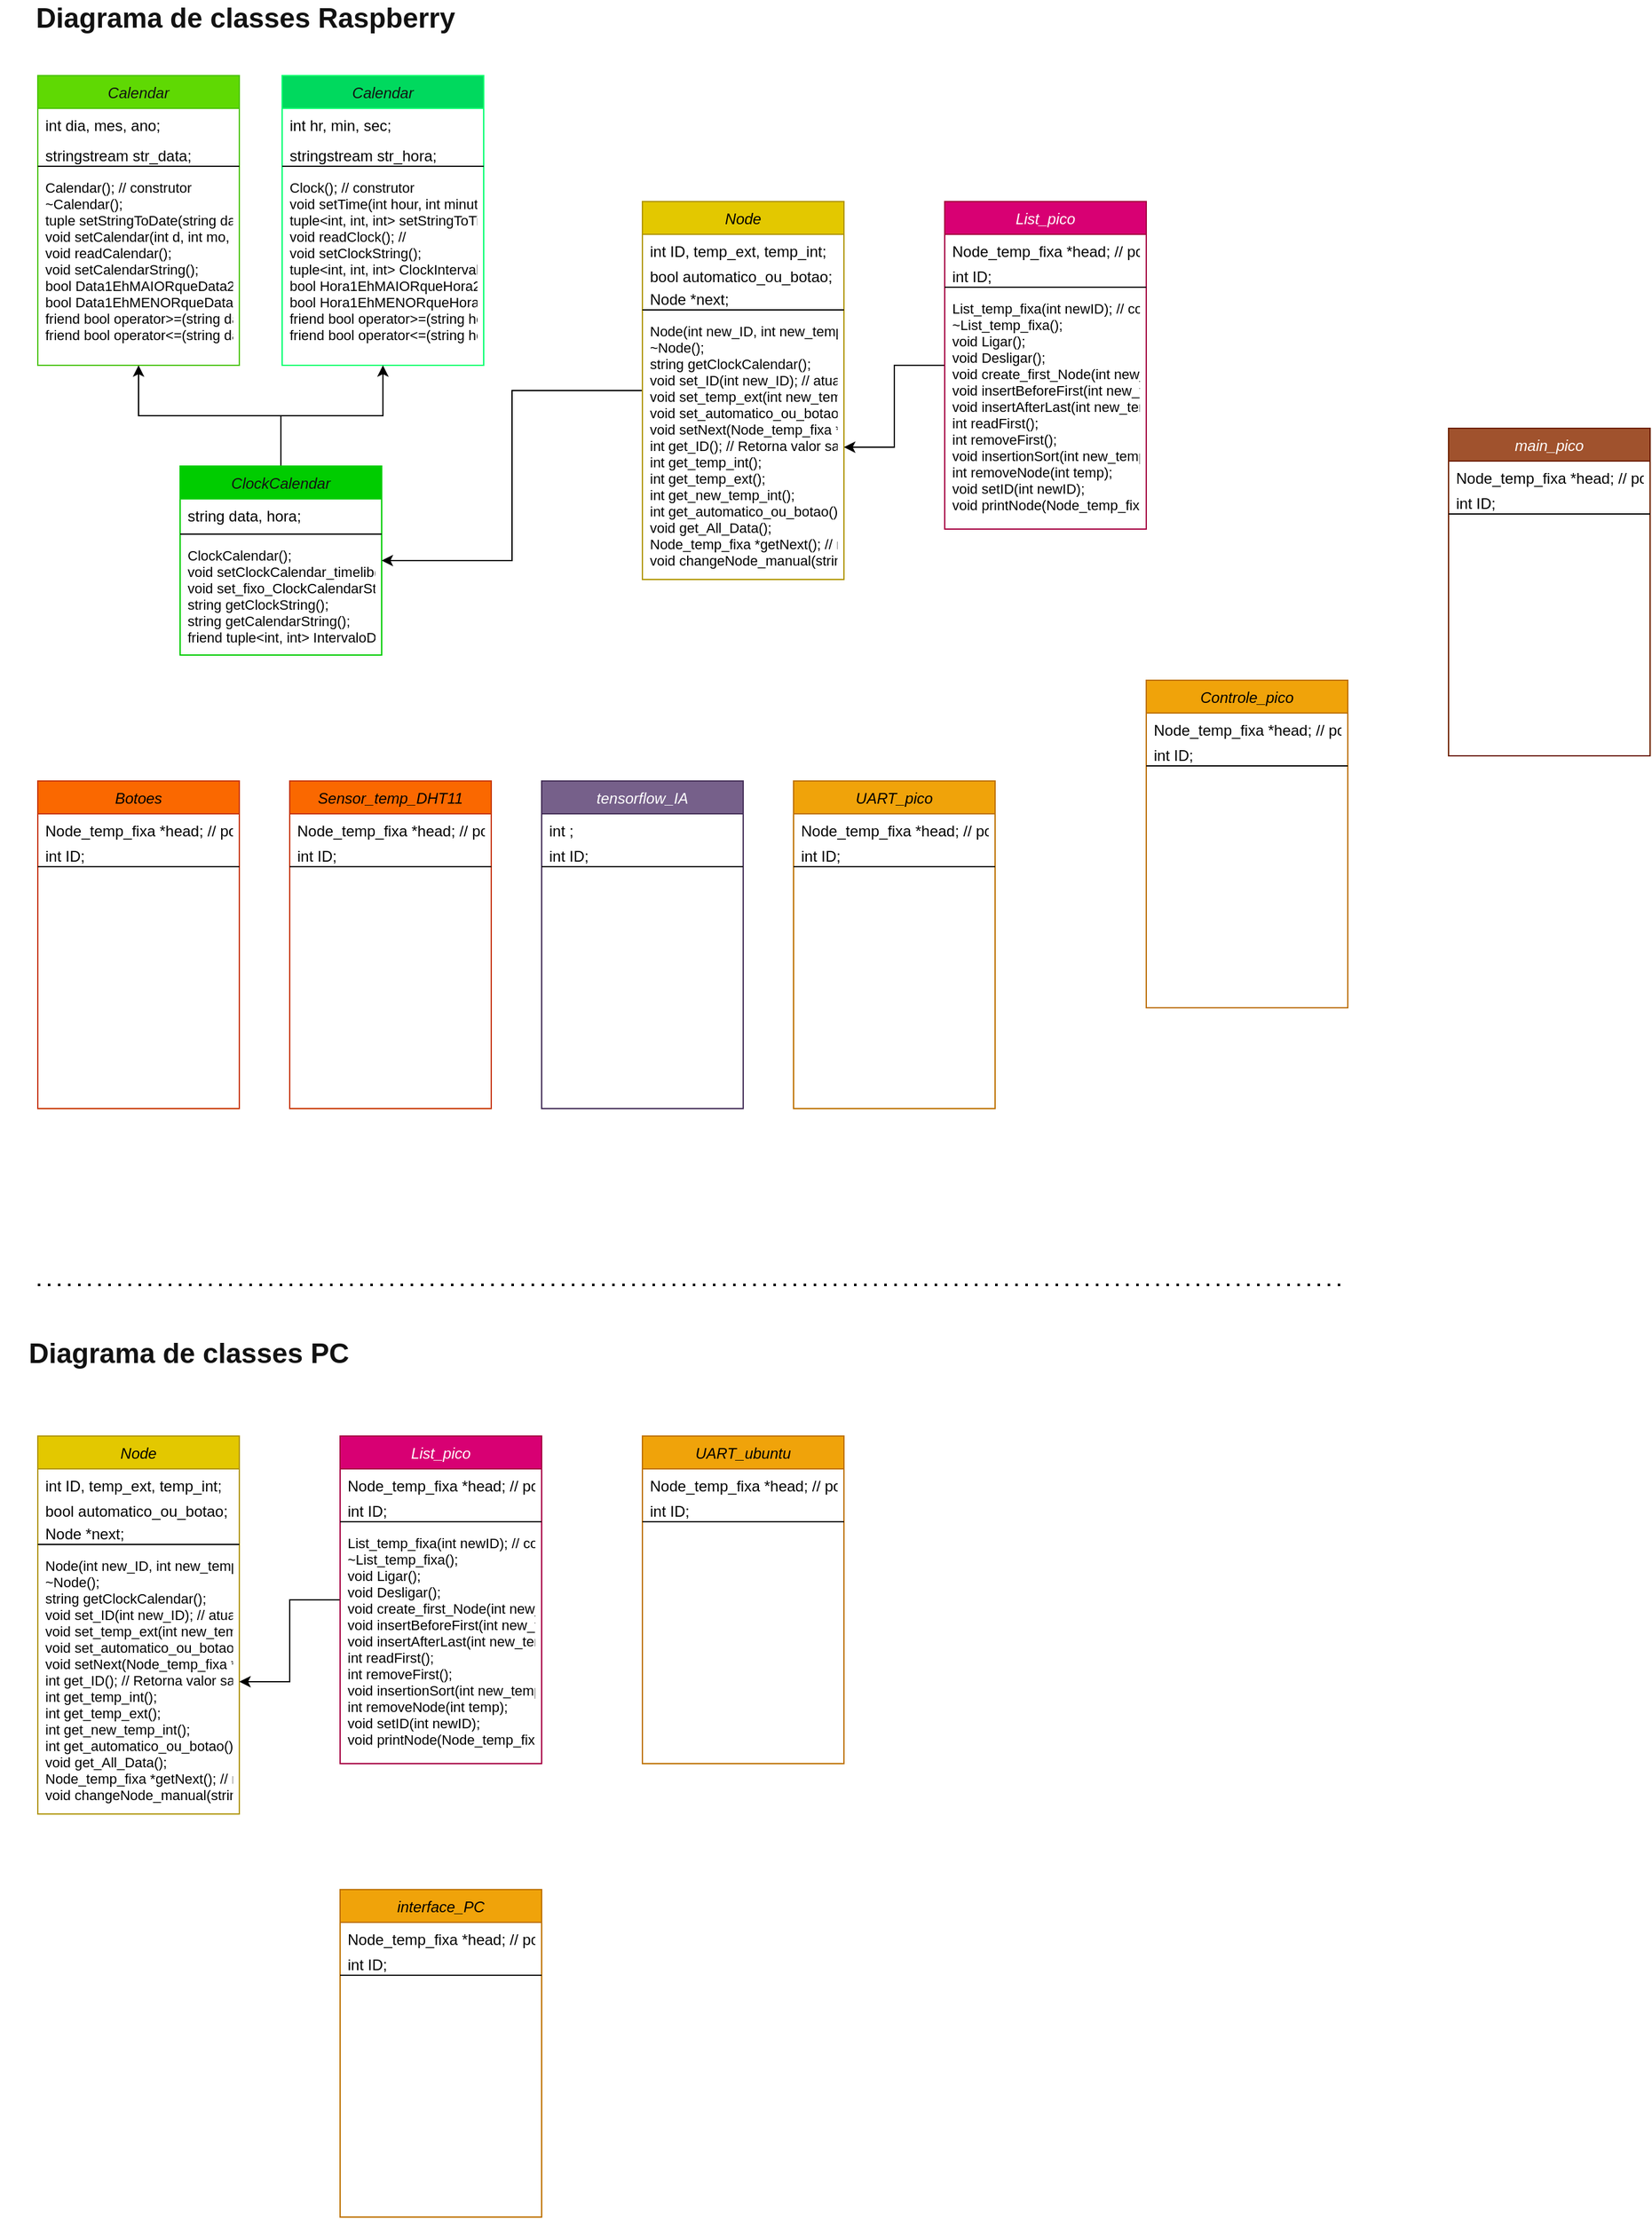 <mxfile version="17.1.0" type="device"><diagram id="C5RBs43oDa-KdzZeNtuy" name="Page-1"><mxGraphModel dx="1961" dy="556" grid="1" gridSize="10" guides="1" tooltips="1" connect="1" arrows="1" fold="1" page="1" pageScale="1" pageWidth="827" pageHeight="1169" math="0" shadow="0"><root><mxCell id="WIyWlLk6GJQsqaUBKTNV-0"/><mxCell id="WIyWlLk6GJQsqaUBKTNV-1" parent="WIyWlLk6GJQsqaUBKTNV-0"/><mxCell id="zkfFHV4jXpPFQw0GAbJ--0" value="Calendar" style="swimlane;fontStyle=2;align=center;verticalAlign=top;childLayout=stackLayout;horizontal=1;startSize=26;horizontalStack=0;resizeParent=1;resizeLast=0;collapsible=1;marginBottom=0;rounded=0;shadow=0;strokeWidth=1;fillColor=#5FD903;strokeColor=#4BC400;fontColor=#121212;" parent="WIyWlLk6GJQsqaUBKTNV-1" vertex="1"><mxGeometry x="-680" y="80" width="160" height="230" as="geometry"><mxRectangle x="230" y="140" width="160" height="26" as="alternateBounds"/></mxGeometry></mxCell><mxCell id="zkfFHV4jXpPFQw0GAbJ--1" value="int dia, mes, ano;" style="text;align=left;verticalAlign=top;spacingLeft=4;spacingRight=4;overflow=hidden;rotatable=0;points=[[0,0.5],[1,0.5]];portConstraint=eastwest;" parent="zkfFHV4jXpPFQw0GAbJ--0" vertex="1"><mxGeometry y="26" width="160" height="24" as="geometry"/></mxCell><mxCell id="zkfFHV4jXpPFQw0GAbJ--2" value="stringstream str_data;" style="text;align=left;verticalAlign=top;spacingLeft=4;spacingRight=4;overflow=hidden;rotatable=0;points=[[0,0.5],[1,0.5]];portConstraint=eastwest;rounded=0;shadow=0;html=0;" parent="zkfFHV4jXpPFQw0GAbJ--0" vertex="1"><mxGeometry y="50" width="160" height="18" as="geometry"/></mxCell><mxCell id="zkfFHV4jXpPFQw0GAbJ--4" value="" style="line;html=1;strokeWidth=1;align=left;verticalAlign=middle;spacingTop=-1;spacingLeft=3;spacingRight=3;rotatable=0;labelPosition=right;points=[];portConstraint=eastwest;" parent="zkfFHV4jXpPFQw0GAbJ--0" vertex="1"><mxGeometry y="68" width="160" height="8" as="geometry"/></mxCell><mxCell id="zkfFHV4jXpPFQw0GAbJ--5" value="Calendar(); // construtor&#xA;~Calendar();&#xA;tuple setStringToDate(string date_buffer);&#xA;void setCalendar(int d, int mo, int a);&#xA;void readCalendar();&#xA;void setCalendarString();&#xA;bool Data1EhMAIORqueData2(string data1, string data2);&#xA;bool Data1EhMENORqueData2(string data1, string data2);&#xA;friend bool operator&gt;=(string data1, string data2);&#xA;friend bool operator&lt;=(string data1, string data2);&#xA;" style="text;align=left;verticalAlign=top;spacingLeft=4;spacingRight=4;overflow=hidden;rotatable=0;points=[[0,0.5],[1,0.5]];portConstraint=eastwest;fontSize=11;" parent="zkfFHV4jXpPFQw0GAbJ--0" vertex="1"><mxGeometry y="76" width="160" height="144" as="geometry"/></mxCell><mxCell id="kfHgy9QzQU2kUfcOR6GS-4" value="Calendar" style="swimlane;fontStyle=2;align=center;verticalAlign=top;childLayout=stackLayout;horizontal=1;startSize=26;horizontalStack=0;resizeParent=1;resizeLast=0;collapsible=1;marginBottom=0;rounded=0;shadow=0;strokeWidth=1;fillColor=#00D95E;strokeColor=#00FF6E;fontColor=#121212;" vertex="1" parent="WIyWlLk6GJQsqaUBKTNV-1"><mxGeometry x="-486" y="80" width="160" height="230" as="geometry"><mxRectangle x="414" y="50" width="160" height="26" as="alternateBounds"/></mxGeometry></mxCell><mxCell id="kfHgy9QzQU2kUfcOR6GS-5" value="int hr, min, sec;" style="text;align=left;verticalAlign=top;spacingLeft=4;spacingRight=4;overflow=hidden;rotatable=0;points=[[0,0.5],[1,0.5]];portConstraint=eastwest;" vertex="1" parent="kfHgy9QzQU2kUfcOR6GS-4"><mxGeometry y="26" width="160" height="24" as="geometry"/></mxCell><mxCell id="kfHgy9QzQU2kUfcOR6GS-6" value="stringstream str_hora;" style="text;align=left;verticalAlign=top;spacingLeft=4;spacingRight=4;overflow=hidden;rotatable=0;points=[[0,0.5],[1,0.5]];portConstraint=eastwest;rounded=0;shadow=0;html=0;" vertex="1" parent="kfHgy9QzQU2kUfcOR6GS-4"><mxGeometry y="50" width="160" height="18" as="geometry"/></mxCell><mxCell id="kfHgy9QzQU2kUfcOR6GS-7" value="" style="line;html=1;strokeWidth=1;align=left;verticalAlign=middle;spacingTop=-1;spacingLeft=3;spacingRight=3;rotatable=0;labelPosition=right;points=[];portConstraint=eastwest;" vertex="1" parent="kfHgy9QzQU2kUfcOR6GS-4"><mxGeometry y="68" width="160" height="8" as="geometry"/></mxCell><mxCell id="kfHgy9QzQU2kUfcOR6GS-8" value="Clock(); // construtor&#xA;void setTime(int hour, int minute, int second);&#xA;tuple&lt;int, int, int&gt; setStringToTime(string hour_buffer, bool pm);&#xA;void readClock(); //&#xA;void setClockString();&#xA;tuple&lt;int, int, int&gt; ClockInterval(string h1, string h2);&#xA;bool Hora1EhMAIORqueHora2(string hora1, string hora2);&#xA;bool Hora1EhMENORqueHora2(string hora1, string hora2);&#xA;friend bool operator&gt;=(string hora1, string hora2);&#xA;friend bool operator&lt;=(string hora1, string hora2);" style="text;align=left;verticalAlign=top;spacingLeft=4;spacingRight=4;overflow=hidden;rotatable=0;points=[[0,0.5],[1,0.5]];portConstraint=eastwest;fontSize=11;" vertex="1" parent="kfHgy9QzQU2kUfcOR6GS-4"><mxGeometry y="76" width="160" height="144" as="geometry"/></mxCell><mxCell id="kfHgy9QzQU2kUfcOR6GS-57" style="edgeStyle=orthogonalEdgeStyle;rounded=0;orthogonalLoop=1;jettySize=auto;html=1;entryX=0.5;entryY=1;entryDx=0;entryDy=0;fontSize=11;fontColor=#121212;" edge="1" parent="WIyWlLk6GJQsqaUBKTNV-1" source="kfHgy9QzQU2kUfcOR6GS-9" target="kfHgy9QzQU2kUfcOR6GS-4"><mxGeometry relative="1" as="geometry"/></mxCell><mxCell id="kfHgy9QzQU2kUfcOR6GS-58" style="edgeStyle=orthogonalEdgeStyle;rounded=0;orthogonalLoop=1;jettySize=auto;html=1;entryX=0.5;entryY=1;entryDx=0;entryDy=0;fontSize=11;fontColor=#121212;" edge="1" parent="WIyWlLk6GJQsqaUBKTNV-1" source="kfHgy9QzQU2kUfcOR6GS-9" target="zkfFHV4jXpPFQw0GAbJ--0"><mxGeometry relative="1" as="geometry"/></mxCell><mxCell id="kfHgy9QzQU2kUfcOR6GS-9" value="ClockCalendar" style="swimlane;fontStyle=2;align=center;verticalAlign=top;childLayout=stackLayout;horizontal=1;startSize=26;horizontalStack=0;resizeParent=1;resizeLast=0;collapsible=1;marginBottom=0;rounded=0;shadow=0;strokeWidth=1;fillColor=#00CC00;strokeColor=#00CC00;fontColor=#121212;" vertex="1" parent="WIyWlLk6GJQsqaUBKTNV-1"><mxGeometry x="-567" y="390" width="160" height="150" as="geometry"><mxRectangle x="333" y="360" width="160" height="26" as="alternateBounds"/></mxGeometry></mxCell><mxCell id="kfHgy9QzQU2kUfcOR6GS-10" value="string data, hora;" style="text;align=left;verticalAlign=top;spacingLeft=4;spacingRight=4;overflow=hidden;rotatable=0;points=[[0,0.5],[1,0.5]];portConstraint=eastwest;" vertex="1" parent="kfHgy9QzQU2kUfcOR6GS-9"><mxGeometry y="26" width="160" height="24" as="geometry"/></mxCell><mxCell id="kfHgy9QzQU2kUfcOR6GS-12" value="" style="line;html=1;strokeWidth=1;align=left;verticalAlign=middle;spacingTop=-1;spacingLeft=3;spacingRight=3;rotatable=0;labelPosition=right;points=[];portConstraint=eastwest;" vertex="1" parent="kfHgy9QzQU2kUfcOR6GS-9"><mxGeometry y="50" width="160" height="8" as="geometry"/></mxCell><mxCell id="kfHgy9QzQU2kUfcOR6GS-13" value="ClockCalendar();&#xA;void setClockCalendar_timelib();&#xA;void set_fixo_ClockCalendarString();&#xA;string getClockString();&#xA;string getCalendarString();&#xA;friend tuple&lt;int, int&gt; IntervaloData_emhoras(string data1, string data2, string hora1, string hora2);" style="text;align=left;verticalAlign=top;spacingLeft=4;spacingRight=4;overflow=hidden;rotatable=0;points=[[0,0.5],[1,0.5]];portConstraint=eastwest;fontSize=11;" vertex="1" parent="kfHgy9QzQU2kUfcOR6GS-9"><mxGeometry y="58" width="160" height="92" as="geometry"/></mxCell><mxCell id="kfHgy9QzQU2kUfcOR6GS-60" style="edgeStyle=orthogonalEdgeStyle;rounded=0;orthogonalLoop=1;jettySize=auto;html=1;entryX=1;entryY=0.5;entryDx=0;entryDy=0;fontSize=11;fontColor=#121212;" edge="1" parent="WIyWlLk6GJQsqaUBKTNV-1" source="kfHgy9QzQU2kUfcOR6GS-18" target="kfHgy9QzQU2kUfcOR6GS-9"><mxGeometry relative="1" as="geometry"/></mxCell><mxCell id="kfHgy9QzQU2kUfcOR6GS-18" value="Node" style="swimlane;fontStyle=2;align=center;verticalAlign=top;childLayout=stackLayout;horizontal=1;startSize=26;horizontalStack=0;resizeParent=1;resizeLast=0;collapsible=1;marginBottom=0;rounded=0;shadow=0;strokeWidth=1;fillColor=#e3c800;strokeColor=#B09500;fontColor=#000000;" vertex="1" parent="WIyWlLk6GJQsqaUBKTNV-1"><mxGeometry x="-200" y="180" width="160" height="300" as="geometry"><mxRectangle x="230" y="140" width="160" height="26" as="alternateBounds"/></mxGeometry></mxCell><mxCell id="kfHgy9QzQU2kUfcOR6GS-19" value="int ID, temp_ext, temp_int;" style="text;align=left;verticalAlign=top;spacingLeft=4;spacingRight=4;overflow=hidden;rotatable=0;points=[[0,0.5],[1,0.5]];portConstraint=eastwest;" vertex="1" parent="kfHgy9QzQU2kUfcOR6GS-18"><mxGeometry y="26" width="160" height="20" as="geometry"/></mxCell><mxCell id="kfHgy9QzQU2kUfcOR6GS-20" value="bool automatico_ou_botao;" style="text;align=left;verticalAlign=top;spacingLeft=4;spacingRight=4;overflow=hidden;rotatable=0;points=[[0,0.5],[1,0.5]];portConstraint=eastwest;rounded=0;shadow=0;html=0;" vertex="1" parent="kfHgy9QzQU2kUfcOR6GS-18"><mxGeometry y="46" width="160" height="18" as="geometry"/></mxCell><mxCell id="kfHgy9QzQU2kUfcOR6GS-23" value="Node *next;" style="text;align=left;verticalAlign=top;spacingLeft=4;spacingRight=4;overflow=hidden;rotatable=0;points=[[0,0.5],[1,0.5]];portConstraint=eastwest;rounded=0;shadow=0;html=0;" vertex="1" parent="kfHgy9QzQU2kUfcOR6GS-18"><mxGeometry y="64" width="160" height="18" as="geometry"/></mxCell><mxCell id="kfHgy9QzQU2kUfcOR6GS-21" value="" style="line;html=1;strokeWidth=1;align=left;verticalAlign=middle;spacingTop=-1;spacingLeft=3;spacingRight=3;rotatable=0;labelPosition=right;points=[];portConstraint=eastwest;" vertex="1" parent="kfHgy9QzQU2kUfcOR6GS-18"><mxGeometry y="82" width="160" height="8" as="geometry"/></mxCell><mxCell id="kfHgy9QzQU2kUfcOR6GS-22" value="Node(int new_ID, int new_temp, bool new_automatico_ou_botao, Node_temp_fixa *nxt); // construtor do Nodo&#xA;~Node();&#xA;string getClockCalendar();&#xA;void set_ID(int new_ID); // atualiza ID do Nodo&#xA;void set_temp_ext(int new_temp);&#xA;void set_automatico_ou_botao(bool new_automatico_ou_botao);&#xA;void setNext(Node_temp_fixa *nxt); // atualiza ponteiro&#xA;int get_ID(); // Retorna valor salvo no Nodo&#xA;int get_temp_int();&#xA;int get_temp_ext();&#xA;int get_new_temp_int();&#xA;int get_automatico_ou_botao(); // acionamento pelo tensorflow ou botao&#xA;void get_All_Data();&#xA;Node_temp_fixa *getNext(); // retorna valor do ponteiro&#xA;void changeNode_manual(string new_data, string new_hr, int new_ID, int new_temp_int, bool new_automatico_ou_botao, Node_temp_fixa *nxt);&#xA;" style="text;align=left;verticalAlign=top;spacingLeft=4;spacingRight=4;overflow=hidden;rotatable=0;points=[[0,0.5],[1,0.5]];portConstraint=eastwest;fontSize=11;" vertex="1" parent="kfHgy9QzQU2kUfcOR6GS-18"><mxGeometry y="90" width="160" height="210" as="geometry"/></mxCell><mxCell id="kfHgy9QzQU2kUfcOR6GS-61" value="" style="edgeStyle=orthogonalEdgeStyle;rounded=0;orthogonalLoop=1;jettySize=auto;html=1;fontSize=11;fontColor=#121212;" edge="1" parent="WIyWlLk6GJQsqaUBKTNV-1" source="kfHgy9QzQU2kUfcOR6GS-24" target="kfHgy9QzQU2kUfcOR6GS-22"><mxGeometry relative="1" as="geometry"/></mxCell><mxCell id="kfHgy9QzQU2kUfcOR6GS-24" value="List_pico" style="swimlane;fontStyle=2;align=center;verticalAlign=top;childLayout=stackLayout;horizontal=1;startSize=26;horizontalStack=0;resizeParent=1;resizeLast=0;collapsible=1;marginBottom=0;rounded=0;shadow=0;strokeWidth=1;fillColor=#d80073;strokeColor=#A50040;fontColor=#ffffff;" vertex="1" parent="WIyWlLk6GJQsqaUBKTNV-1"><mxGeometry x="40" y="180" width="160" height="260" as="geometry"><mxRectangle x="140" y="650" width="160" height="26" as="alternateBounds"/></mxGeometry></mxCell><mxCell id="kfHgy9QzQU2kUfcOR6GS-25" value="Node_temp_fixa *head; // ponteiro com tamanho de endereço de um 'Node_temp_fixa'" style="text;align=left;verticalAlign=top;spacingLeft=4;spacingRight=4;overflow=hidden;rotatable=0;points=[[0,0.5],[1,0.5]];portConstraint=eastwest;" vertex="1" parent="kfHgy9QzQU2kUfcOR6GS-24"><mxGeometry y="26" width="160" height="20" as="geometry"/></mxCell><mxCell id="kfHgy9QzQU2kUfcOR6GS-26" value="int ID;" style="text;align=left;verticalAlign=top;spacingLeft=4;spacingRight=4;overflow=hidden;rotatable=0;points=[[0,0.5],[1,0.5]];portConstraint=eastwest;rounded=0;shadow=0;html=0;" vertex="1" parent="kfHgy9QzQU2kUfcOR6GS-24"><mxGeometry y="46" width="160" height="18" as="geometry"/></mxCell><mxCell id="kfHgy9QzQU2kUfcOR6GS-28" value="" style="line;html=1;strokeWidth=1;align=left;verticalAlign=middle;spacingTop=-1;spacingLeft=3;spacingRight=3;rotatable=0;labelPosition=right;points=[];portConstraint=eastwest;" vertex="1" parent="kfHgy9QzQU2kUfcOR6GS-24"><mxGeometry y="64" width="160" height="8" as="geometry"/></mxCell><mxCell id="kfHgy9QzQU2kUfcOR6GS-29" value="List_temp_fixa(int newID); // construtor -&gt; ao construir cria objeto 'Node_temp_fixa': head = 0;&#xA;~List_temp_fixa();&#xA;void Ligar();&#xA;void Desligar();&#xA;void create_first_Node(int new_temp, bool new_automatico_ou_botao);&#xA;void insertBeforeFirst(int new_temp, bool new_automatico_ou_botao);&#xA;void insertAfterLast(int new_temp, bool new_automatico_ou_botao);&#xA;int readFirst();&#xA;int removeFirst();&#xA;void insertionSort(int new_temp, bool new_automatico_ou_botao);&#xA;int removeNode(int temp);&#xA;void setID(int newID);&#xA;void printNode(Node_temp_fixa *aux);" style="text;align=left;verticalAlign=top;spacingLeft=4;spacingRight=4;overflow=hidden;rotatable=0;points=[[0,0.5],[1,0.5]];portConstraint=eastwest;fontSize=11;" vertex="1" parent="kfHgy9QzQU2kUfcOR6GS-24"><mxGeometry y="72" width="160" height="178" as="geometry"/></mxCell><mxCell id="kfHgy9QzQU2kUfcOR6GS-30" value="main_pico" style="swimlane;fontStyle=2;align=center;verticalAlign=top;childLayout=stackLayout;horizontal=1;startSize=26;horizontalStack=0;resizeParent=1;resizeLast=0;collapsible=1;marginBottom=0;rounded=0;shadow=0;strokeWidth=1;fillColor=#a0522d;strokeColor=#6D1F00;fontColor=#ffffff;" vertex="1" parent="WIyWlLk6GJQsqaUBKTNV-1"><mxGeometry x="440" y="360" width="160" height="260" as="geometry"><mxRectangle x="440" y="360" width="160" height="26" as="alternateBounds"/></mxGeometry></mxCell><mxCell id="kfHgy9QzQU2kUfcOR6GS-31" value="Node_temp_fixa *head; // ponteiro com tamanho de endereço de um 'Node_temp_fixa'" style="text;align=left;verticalAlign=top;spacingLeft=4;spacingRight=4;overflow=hidden;rotatable=0;points=[[0,0.5],[1,0.5]];portConstraint=eastwest;" vertex="1" parent="kfHgy9QzQU2kUfcOR6GS-30"><mxGeometry y="26" width="160" height="20" as="geometry"/></mxCell><mxCell id="kfHgy9QzQU2kUfcOR6GS-32" value="int ID;" style="text;align=left;verticalAlign=top;spacingLeft=4;spacingRight=4;overflow=hidden;rotatable=0;points=[[0,0.5],[1,0.5]];portConstraint=eastwest;rounded=0;shadow=0;html=0;" vertex="1" parent="kfHgy9QzQU2kUfcOR6GS-30"><mxGeometry y="46" width="160" height="18" as="geometry"/></mxCell><mxCell id="kfHgy9QzQU2kUfcOR6GS-33" value="" style="line;html=1;strokeWidth=1;align=left;verticalAlign=middle;spacingTop=-1;spacingLeft=3;spacingRight=3;rotatable=0;labelPosition=right;points=[];portConstraint=eastwest;" vertex="1" parent="kfHgy9QzQU2kUfcOR6GS-30"><mxGeometry y="64" width="160" height="8" as="geometry"/></mxCell><mxCell id="kfHgy9QzQU2kUfcOR6GS-35" value="Botoes" style="swimlane;fontStyle=2;align=center;verticalAlign=top;childLayout=stackLayout;horizontal=1;startSize=26;horizontalStack=0;resizeParent=1;resizeLast=0;collapsible=1;marginBottom=0;rounded=0;shadow=0;strokeWidth=1;fillColor=#fa6800;strokeColor=#C73500;fontColor=#000000;" vertex="1" parent="WIyWlLk6GJQsqaUBKTNV-1"><mxGeometry x="-680" y="640" width="160" height="260" as="geometry"><mxRectangle x="-680" y="600" width="160" height="26" as="alternateBounds"/></mxGeometry></mxCell><mxCell id="kfHgy9QzQU2kUfcOR6GS-36" value="Node_temp_fixa *head; // ponteiro com tamanho de endereço de um 'Node_temp_fixa'" style="text;align=left;verticalAlign=top;spacingLeft=4;spacingRight=4;overflow=hidden;rotatable=0;points=[[0,0.5],[1,0.5]];portConstraint=eastwest;" vertex="1" parent="kfHgy9QzQU2kUfcOR6GS-35"><mxGeometry y="26" width="160" height="20" as="geometry"/></mxCell><mxCell id="kfHgy9QzQU2kUfcOR6GS-37" value="int ID;" style="text;align=left;verticalAlign=top;spacingLeft=4;spacingRight=4;overflow=hidden;rotatable=0;points=[[0,0.5],[1,0.5]];portConstraint=eastwest;rounded=0;shadow=0;html=0;" vertex="1" parent="kfHgy9QzQU2kUfcOR6GS-35"><mxGeometry y="46" width="160" height="18" as="geometry"/></mxCell><mxCell id="kfHgy9QzQU2kUfcOR6GS-38" value="" style="line;html=1;strokeWidth=1;align=left;verticalAlign=middle;spacingTop=-1;spacingLeft=3;spacingRight=3;rotatable=0;labelPosition=right;points=[];portConstraint=eastwest;" vertex="1" parent="kfHgy9QzQU2kUfcOR6GS-35"><mxGeometry y="64" width="160" height="8" as="geometry"/></mxCell><mxCell id="kfHgy9QzQU2kUfcOR6GS-39" value="Controle_pico" style="swimlane;fontStyle=2;align=center;verticalAlign=top;childLayout=stackLayout;horizontal=1;startSize=26;horizontalStack=0;resizeParent=1;resizeLast=0;collapsible=1;marginBottom=0;rounded=0;shadow=0;strokeWidth=1;fillColor=#f0a30a;strokeColor=#BD7000;fontColor=#000000;" vertex="1" parent="WIyWlLk6GJQsqaUBKTNV-1"><mxGeometry x="200" y="560" width="160" height="260" as="geometry"><mxRectangle x="-200" y="600" width="160" height="26" as="alternateBounds"/></mxGeometry></mxCell><mxCell id="kfHgy9QzQU2kUfcOR6GS-40" value="Node_temp_fixa *head; // ponteiro com tamanho de endereço de um 'Node_temp_fixa'" style="text;align=left;verticalAlign=top;spacingLeft=4;spacingRight=4;overflow=hidden;rotatable=0;points=[[0,0.5],[1,0.5]];portConstraint=eastwest;" vertex="1" parent="kfHgy9QzQU2kUfcOR6GS-39"><mxGeometry y="26" width="160" height="20" as="geometry"/></mxCell><mxCell id="kfHgy9QzQU2kUfcOR6GS-41" value="int ID;" style="text;align=left;verticalAlign=top;spacingLeft=4;spacingRight=4;overflow=hidden;rotatable=0;points=[[0,0.5],[1,0.5]];portConstraint=eastwest;rounded=0;shadow=0;html=0;" vertex="1" parent="kfHgy9QzQU2kUfcOR6GS-39"><mxGeometry y="46" width="160" height="18" as="geometry"/></mxCell><mxCell id="kfHgy9QzQU2kUfcOR6GS-42" value="" style="line;html=1;strokeWidth=1;align=left;verticalAlign=middle;spacingTop=-1;spacingLeft=3;spacingRight=3;rotatable=0;labelPosition=right;points=[];portConstraint=eastwest;" vertex="1" parent="kfHgy9QzQU2kUfcOR6GS-39"><mxGeometry y="64" width="160" height="8" as="geometry"/></mxCell><mxCell id="kfHgy9QzQU2kUfcOR6GS-43" value="tensorflow_IA" style="swimlane;fontStyle=2;align=center;verticalAlign=top;childLayout=stackLayout;horizontal=1;startSize=26;horizontalStack=0;resizeParent=1;resizeLast=0;collapsible=1;marginBottom=0;rounded=0;shadow=0;strokeWidth=1;fillColor=#76608a;strokeColor=#432D57;fontColor=#ffffff;" vertex="1" parent="WIyWlLk6GJQsqaUBKTNV-1"><mxGeometry x="-280" y="640" width="160" height="260" as="geometry"><mxRectangle x="-680" y="1000" width="160" height="26" as="alternateBounds"/></mxGeometry></mxCell><mxCell id="kfHgy9QzQU2kUfcOR6GS-44" value="int ;" style="text;align=left;verticalAlign=top;spacingLeft=4;spacingRight=4;overflow=hidden;rotatable=0;points=[[0,0.5],[1,0.5]];portConstraint=eastwest;" vertex="1" parent="kfHgy9QzQU2kUfcOR6GS-43"><mxGeometry y="26" width="160" height="20" as="geometry"/></mxCell><mxCell id="kfHgy9QzQU2kUfcOR6GS-45" value="int ID;" style="text;align=left;verticalAlign=top;spacingLeft=4;spacingRight=4;overflow=hidden;rotatable=0;points=[[0,0.5],[1,0.5]];portConstraint=eastwest;rounded=0;shadow=0;html=0;" vertex="1" parent="kfHgy9QzQU2kUfcOR6GS-43"><mxGeometry y="46" width="160" height="18" as="geometry"/></mxCell><mxCell id="kfHgy9QzQU2kUfcOR6GS-46" value="" style="line;html=1;strokeWidth=1;align=left;verticalAlign=middle;spacingTop=-1;spacingLeft=3;spacingRight=3;rotatable=0;labelPosition=right;points=[];portConstraint=eastwest;" vertex="1" parent="kfHgy9QzQU2kUfcOR6GS-43"><mxGeometry y="64" width="160" height="8" as="geometry"/></mxCell><mxCell id="kfHgy9QzQU2kUfcOR6GS-48" value="Sensor_temp_DHT11" style="swimlane;fontStyle=2;align=center;verticalAlign=top;childLayout=stackLayout;horizontal=1;startSize=26;horizontalStack=0;resizeParent=1;resizeLast=0;collapsible=1;marginBottom=0;rounded=0;shadow=0;strokeWidth=1;fillColor=#fa6800;strokeColor=#C73500;fontColor=#000000;" vertex="1" parent="WIyWlLk6GJQsqaUBKTNV-1"><mxGeometry x="-480" y="640" width="160" height="260" as="geometry"><mxRectangle x="-480" y="600" width="160" height="26" as="alternateBounds"/></mxGeometry></mxCell><mxCell id="kfHgy9QzQU2kUfcOR6GS-49" value="Node_temp_fixa *head; // ponteiro com tamanho de endereço de um 'Node_temp_fixa'" style="text;align=left;verticalAlign=top;spacingLeft=4;spacingRight=4;overflow=hidden;rotatable=0;points=[[0,0.5],[1,0.5]];portConstraint=eastwest;" vertex="1" parent="kfHgy9QzQU2kUfcOR6GS-48"><mxGeometry y="26" width="160" height="20" as="geometry"/></mxCell><mxCell id="kfHgy9QzQU2kUfcOR6GS-50" value="int ID;" style="text;align=left;verticalAlign=top;spacingLeft=4;spacingRight=4;overflow=hidden;rotatable=0;points=[[0,0.5],[1,0.5]];portConstraint=eastwest;rounded=0;shadow=0;html=0;" vertex="1" parent="kfHgy9QzQU2kUfcOR6GS-48"><mxGeometry y="46" width="160" height="18" as="geometry"/></mxCell><mxCell id="kfHgy9QzQU2kUfcOR6GS-51" value="" style="line;html=1;strokeWidth=1;align=left;verticalAlign=middle;spacingTop=-1;spacingLeft=3;spacingRight=3;rotatable=0;labelPosition=right;points=[];portConstraint=eastwest;" vertex="1" parent="kfHgy9QzQU2kUfcOR6GS-48"><mxGeometry y="64" width="160" height="8" as="geometry"/></mxCell><mxCell id="kfHgy9QzQU2kUfcOR6GS-52" value="UART_pico" style="swimlane;fontStyle=2;align=center;verticalAlign=top;childLayout=stackLayout;horizontal=1;startSize=26;horizontalStack=0;resizeParent=1;resizeLast=0;collapsible=1;marginBottom=0;rounded=0;shadow=0;strokeWidth=1;fillColor=#f0a30a;strokeColor=#BD7000;fontColor=#000000;" vertex="1" parent="WIyWlLk6GJQsqaUBKTNV-1"><mxGeometry x="-80" y="640" width="160" height="260" as="geometry"><mxRectangle x="-480" y="1000" width="160" height="26" as="alternateBounds"/></mxGeometry></mxCell><mxCell id="kfHgy9QzQU2kUfcOR6GS-53" value="Node_temp_fixa *head; // ponteiro com tamanho de endereço de um 'Node_temp_fixa'" style="text;align=left;verticalAlign=top;spacingLeft=4;spacingRight=4;overflow=hidden;rotatable=0;points=[[0,0.5],[1,0.5]];portConstraint=eastwest;" vertex="1" parent="kfHgy9QzQU2kUfcOR6GS-52"><mxGeometry y="26" width="160" height="20" as="geometry"/></mxCell><mxCell id="kfHgy9QzQU2kUfcOR6GS-54" value="int ID;" style="text;align=left;verticalAlign=top;spacingLeft=4;spacingRight=4;overflow=hidden;rotatable=0;points=[[0,0.5],[1,0.5]];portConstraint=eastwest;rounded=0;shadow=0;html=0;" vertex="1" parent="kfHgy9QzQU2kUfcOR6GS-52"><mxGeometry y="46" width="160" height="18" as="geometry"/></mxCell><mxCell id="kfHgy9QzQU2kUfcOR6GS-55" value="" style="line;html=1;strokeWidth=1;align=left;verticalAlign=middle;spacingTop=-1;spacingLeft=3;spacingRight=3;rotatable=0;labelPosition=right;points=[];portConstraint=eastwest;" vertex="1" parent="kfHgy9QzQU2kUfcOR6GS-52"><mxGeometry y="64" width="160" height="8" as="geometry"/></mxCell><mxCell id="kfHgy9QzQU2kUfcOR6GS-63" value="Node" style="swimlane;fontStyle=2;align=center;verticalAlign=top;childLayout=stackLayout;horizontal=1;startSize=26;horizontalStack=0;resizeParent=1;resizeLast=0;collapsible=1;marginBottom=0;rounded=0;shadow=0;strokeWidth=1;fillColor=#e3c800;strokeColor=#B09500;fontColor=#000000;" vertex="1" parent="WIyWlLk6GJQsqaUBKTNV-1"><mxGeometry x="-680" y="1160" width="160" height="300" as="geometry"><mxRectangle x="230" y="140" width="160" height="26" as="alternateBounds"/></mxGeometry></mxCell><mxCell id="kfHgy9QzQU2kUfcOR6GS-64" value="int ID, temp_ext, temp_int;" style="text;align=left;verticalAlign=top;spacingLeft=4;spacingRight=4;overflow=hidden;rotatable=0;points=[[0,0.5],[1,0.5]];portConstraint=eastwest;" vertex="1" parent="kfHgy9QzQU2kUfcOR6GS-63"><mxGeometry y="26" width="160" height="20" as="geometry"/></mxCell><mxCell id="kfHgy9QzQU2kUfcOR6GS-65" value="bool automatico_ou_botao;" style="text;align=left;verticalAlign=top;spacingLeft=4;spacingRight=4;overflow=hidden;rotatable=0;points=[[0,0.5],[1,0.5]];portConstraint=eastwest;rounded=0;shadow=0;html=0;" vertex="1" parent="kfHgy9QzQU2kUfcOR6GS-63"><mxGeometry y="46" width="160" height="18" as="geometry"/></mxCell><mxCell id="kfHgy9QzQU2kUfcOR6GS-66" value="Node *next;" style="text;align=left;verticalAlign=top;spacingLeft=4;spacingRight=4;overflow=hidden;rotatable=0;points=[[0,0.5],[1,0.5]];portConstraint=eastwest;rounded=0;shadow=0;html=0;" vertex="1" parent="kfHgy9QzQU2kUfcOR6GS-63"><mxGeometry y="64" width="160" height="18" as="geometry"/></mxCell><mxCell id="kfHgy9QzQU2kUfcOR6GS-67" value="" style="line;html=1;strokeWidth=1;align=left;verticalAlign=middle;spacingTop=-1;spacingLeft=3;spacingRight=3;rotatable=0;labelPosition=right;points=[];portConstraint=eastwest;" vertex="1" parent="kfHgy9QzQU2kUfcOR6GS-63"><mxGeometry y="82" width="160" height="8" as="geometry"/></mxCell><mxCell id="kfHgy9QzQU2kUfcOR6GS-68" value="Node(int new_ID, int new_temp, bool new_automatico_ou_botao, Node_temp_fixa *nxt); // construtor do Nodo&#xA;~Node();&#xA;string getClockCalendar();&#xA;void set_ID(int new_ID); // atualiza ID do Nodo&#xA;void set_temp_ext(int new_temp);&#xA;void set_automatico_ou_botao(bool new_automatico_ou_botao);&#xA;void setNext(Node_temp_fixa *nxt); // atualiza ponteiro&#xA;int get_ID(); // Retorna valor salvo no Nodo&#xA;int get_temp_int();&#xA;int get_temp_ext();&#xA;int get_new_temp_int();&#xA;int get_automatico_ou_botao(); // acionamento pelo tensorflow ou botao&#xA;void get_All_Data();&#xA;Node_temp_fixa *getNext(); // retorna valor do ponteiro&#xA;void changeNode_manual(string new_data, string new_hr, int new_ID, int new_temp_int, bool new_automatico_ou_botao, Node_temp_fixa *nxt);&#xA;" style="text;align=left;verticalAlign=top;spacingLeft=4;spacingRight=4;overflow=hidden;rotatable=0;points=[[0,0.5],[1,0.5]];portConstraint=eastwest;fontSize=11;" vertex="1" parent="kfHgy9QzQU2kUfcOR6GS-63"><mxGeometry y="90" width="160" height="210" as="geometry"/></mxCell><mxCell id="kfHgy9QzQU2kUfcOR6GS-69" value="" style="edgeStyle=orthogonalEdgeStyle;rounded=0;orthogonalLoop=1;jettySize=auto;html=1;fontSize=11;fontColor=#121212;" edge="1" parent="WIyWlLk6GJQsqaUBKTNV-1" source="kfHgy9QzQU2kUfcOR6GS-70" target="kfHgy9QzQU2kUfcOR6GS-68"><mxGeometry relative="1" as="geometry"/></mxCell><mxCell id="kfHgy9QzQU2kUfcOR6GS-70" value="List_pico" style="swimlane;fontStyle=2;align=center;verticalAlign=top;childLayout=stackLayout;horizontal=1;startSize=26;horizontalStack=0;resizeParent=1;resizeLast=0;collapsible=1;marginBottom=0;rounded=0;shadow=0;strokeWidth=1;fillColor=#d80073;strokeColor=#A50040;fontColor=#ffffff;" vertex="1" parent="WIyWlLk6GJQsqaUBKTNV-1"><mxGeometry x="-440" y="1160" width="160" height="260" as="geometry"><mxRectangle x="140" y="650" width="160" height="26" as="alternateBounds"/></mxGeometry></mxCell><mxCell id="kfHgy9QzQU2kUfcOR6GS-71" value="Node_temp_fixa *head; // ponteiro com tamanho de endereço de um 'Node_temp_fixa'" style="text;align=left;verticalAlign=top;spacingLeft=4;spacingRight=4;overflow=hidden;rotatable=0;points=[[0,0.5],[1,0.5]];portConstraint=eastwest;" vertex="1" parent="kfHgy9QzQU2kUfcOR6GS-70"><mxGeometry y="26" width="160" height="20" as="geometry"/></mxCell><mxCell id="kfHgy9QzQU2kUfcOR6GS-72" value="int ID;" style="text;align=left;verticalAlign=top;spacingLeft=4;spacingRight=4;overflow=hidden;rotatable=0;points=[[0,0.5],[1,0.5]];portConstraint=eastwest;rounded=0;shadow=0;html=0;" vertex="1" parent="kfHgy9QzQU2kUfcOR6GS-70"><mxGeometry y="46" width="160" height="18" as="geometry"/></mxCell><mxCell id="kfHgy9QzQU2kUfcOR6GS-73" value="" style="line;html=1;strokeWidth=1;align=left;verticalAlign=middle;spacingTop=-1;spacingLeft=3;spacingRight=3;rotatable=0;labelPosition=right;points=[];portConstraint=eastwest;" vertex="1" parent="kfHgy9QzQU2kUfcOR6GS-70"><mxGeometry y="64" width="160" height="8" as="geometry"/></mxCell><mxCell id="kfHgy9QzQU2kUfcOR6GS-74" value="List_temp_fixa(int newID); // construtor -&gt; ao construir cria objeto 'Node_temp_fixa': head = 0;&#xA;~List_temp_fixa();&#xA;void Ligar();&#xA;void Desligar();&#xA;void create_first_Node(int new_temp, bool new_automatico_ou_botao);&#xA;void insertBeforeFirst(int new_temp, bool new_automatico_ou_botao);&#xA;void insertAfterLast(int new_temp, bool new_automatico_ou_botao);&#xA;int readFirst();&#xA;int removeFirst();&#xA;void insertionSort(int new_temp, bool new_automatico_ou_botao);&#xA;int removeNode(int temp);&#xA;void setID(int newID);&#xA;void printNode(Node_temp_fixa *aux);" style="text;align=left;verticalAlign=top;spacingLeft=4;spacingRight=4;overflow=hidden;rotatable=0;points=[[0,0.5],[1,0.5]];portConstraint=eastwest;fontSize=11;" vertex="1" parent="kfHgy9QzQU2kUfcOR6GS-70"><mxGeometry y="72" width="160" height="178" as="geometry"/></mxCell><mxCell id="kfHgy9QzQU2kUfcOR6GS-76" value="" style="endArrow=none;dashed=1;html=1;dashPattern=1 3;strokeWidth=2;rounded=0;fontSize=11;fontColor=#121212;" edge="1" parent="WIyWlLk6GJQsqaUBKTNV-1"><mxGeometry width="50" height="50" relative="1" as="geometry"><mxPoint x="-680" y="1040" as="sourcePoint"/><mxPoint x="360" y="1040" as="targetPoint"/></mxGeometry></mxCell><mxCell id="kfHgy9QzQU2kUfcOR6GS-77" value="&lt;font style=&quot;font-size: 22px;&quot;&gt;Diagrama de classes PC&lt;/font&gt;" style="text;html=1;strokeColor=none;fillColor=none;align=center;verticalAlign=middle;whiteSpace=wrap;rounded=0;fontSize=22;fontColor=#121212;fontStyle=1" vertex="1" parent="WIyWlLk6GJQsqaUBKTNV-1"><mxGeometry x="-690" y="1080" width="260" height="30" as="geometry"/></mxCell><mxCell id="kfHgy9QzQU2kUfcOR6GS-78" value="&lt;font style=&quot;font-size: 22px;&quot;&gt;Diagrama de classes Raspberry&lt;br style=&quot;font-size: 22px;&quot;&gt;&lt;/font&gt;" style="text;html=1;strokeColor=none;fillColor=none;align=center;verticalAlign=middle;whiteSpace=wrap;rounded=0;fontSize=22;fontColor=#121212;fontStyle=1" vertex="1" parent="WIyWlLk6GJQsqaUBKTNV-1"><mxGeometry x="-710" y="20" width="390" height="30" as="geometry"/></mxCell><mxCell id="kfHgy9QzQU2kUfcOR6GS-79" value="UART_ubuntu" style="swimlane;fontStyle=2;align=center;verticalAlign=top;childLayout=stackLayout;horizontal=1;startSize=26;horizontalStack=0;resizeParent=1;resizeLast=0;collapsible=1;marginBottom=0;rounded=0;shadow=0;strokeWidth=1;fillColor=#f0a30a;strokeColor=#BD7000;fontColor=#000000;" vertex="1" parent="WIyWlLk6GJQsqaUBKTNV-1"><mxGeometry x="-200" y="1160" width="160" height="260" as="geometry"><mxRectangle x="-480" y="1000" width="160" height="26" as="alternateBounds"/></mxGeometry></mxCell><mxCell id="kfHgy9QzQU2kUfcOR6GS-80" value="Node_temp_fixa *head; // ponteiro com tamanho de endereço de um 'Node_temp_fixa'" style="text;align=left;verticalAlign=top;spacingLeft=4;spacingRight=4;overflow=hidden;rotatable=0;points=[[0,0.5],[1,0.5]];portConstraint=eastwest;" vertex="1" parent="kfHgy9QzQU2kUfcOR6GS-79"><mxGeometry y="26" width="160" height="20" as="geometry"/></mxCell><mxCell id="kfHgy9QzQU2kUfcOR6GS-81" value="int ID;" style="text;align=left;verticalAlign=top;spacingLeft=4;spacingRight=4;overflow=hidden;rotatable=0;points=[[0,0.5],[1,0.5]];portConstraint=eastwest;rounded=0;shadow=0;html=0;" vertex="1" parent="kfHgy9QzQU2kUfcOR6GS-79"><mxGeometry y="46" width="160" height="18" as="geometry"/></mxCell><mxCell id="kfHgy9QzQU2kUfcOR6GS-82" value="" style="line;html=1;strokeWidth=1;align=left;verticalAlign=middle;spacingTop=-1;spacingLeft=3;spacingRight=3;rotatable=0;labelPosition=right;points=[];portConstraint=eastwest;" vertex="1" parent="kfHgy9QzQU2kUfcOR6GS-79"><mxGeometry y="64" width="160" height="8" as="geometry"/></mxCell><mxCell id="kfHgy9QzQU2kUfcOR6GS-83" value="interface_PC" style="swimlane;fontStyle=2;align=center;verticalAlign=top;childLayout=stackLayout;horizontal=1;startSize=26;horizontalStack=0;resizeParent=1;resizeLast=0;collapsible=1;marginBottom=0;rounded=0;shadow=0;strokeWidth=1;fillColor=#f0a30a;strokeColor=#BD7000;fontColor=#000000;" vertex="1" parent="WIyWlLk6GJQsqaUBKTNV-1"><mxGeometry x="-440" y="1520" width="160" height="260" as="geometry"><mxRectangle x="-480" y="1000" width="160" height="26" as="alternateBounds"/></mxGeometry></mxCell><mxCell id="kfHgy9QzQU2kUfcOR6GS-84" value="Node_temp_fixa *head; // ponteiro com tamanho de endereço de um 'Node_temp_fixa'" style="text;align=left;verticalAlign=top;spacingLeft=4;spacingRight=4;overflow=hidden;rotatable=0;points=[[0,0.5],[1,0.5]];portConstraint=eastwest;" vertex="1" parent="kfHgy9QzQU2kUfcOR6GS-83"><mxGeometry y="26" width="160" height="20" as="geometry"/></mxCell><mxCell id="kfHgy9QzQU2kUfcOR6GS-85" value="int ID;" style="text;align=left;verticalAlign=top;spacingLeft=4;spacingRight=4;overflow=hidden;rotatable=0;points=[[0,0.5],[1,0.5]];portConstraint=eastwest;rounded=0;shadow=0;html=0;" vertex="1" parent="kfHgy9QzQU2kUfcOR6GS-83"><mxGeometry y="46" width="160" height="18" as="geometry"/></mxCell><mxCell id="kfHgy9QzQU2kUfcOR6GS-86" value="" style="line;html=1;strokeWidth=1;align=left;verticalAlign=middle;spacingTop=-1;spacingLeft=3;spacingRight=3;rotatable=0;labelPosition=right;points=[];portConstraint=eastwest;" vertex="1" parent="kfHgy9QzQU2kUfcOR6GS-83"><mxGeometry y="64" width="160" height="8" as="geometry"/></mxCell></root></mxGraphModel></diagram></mxfile>